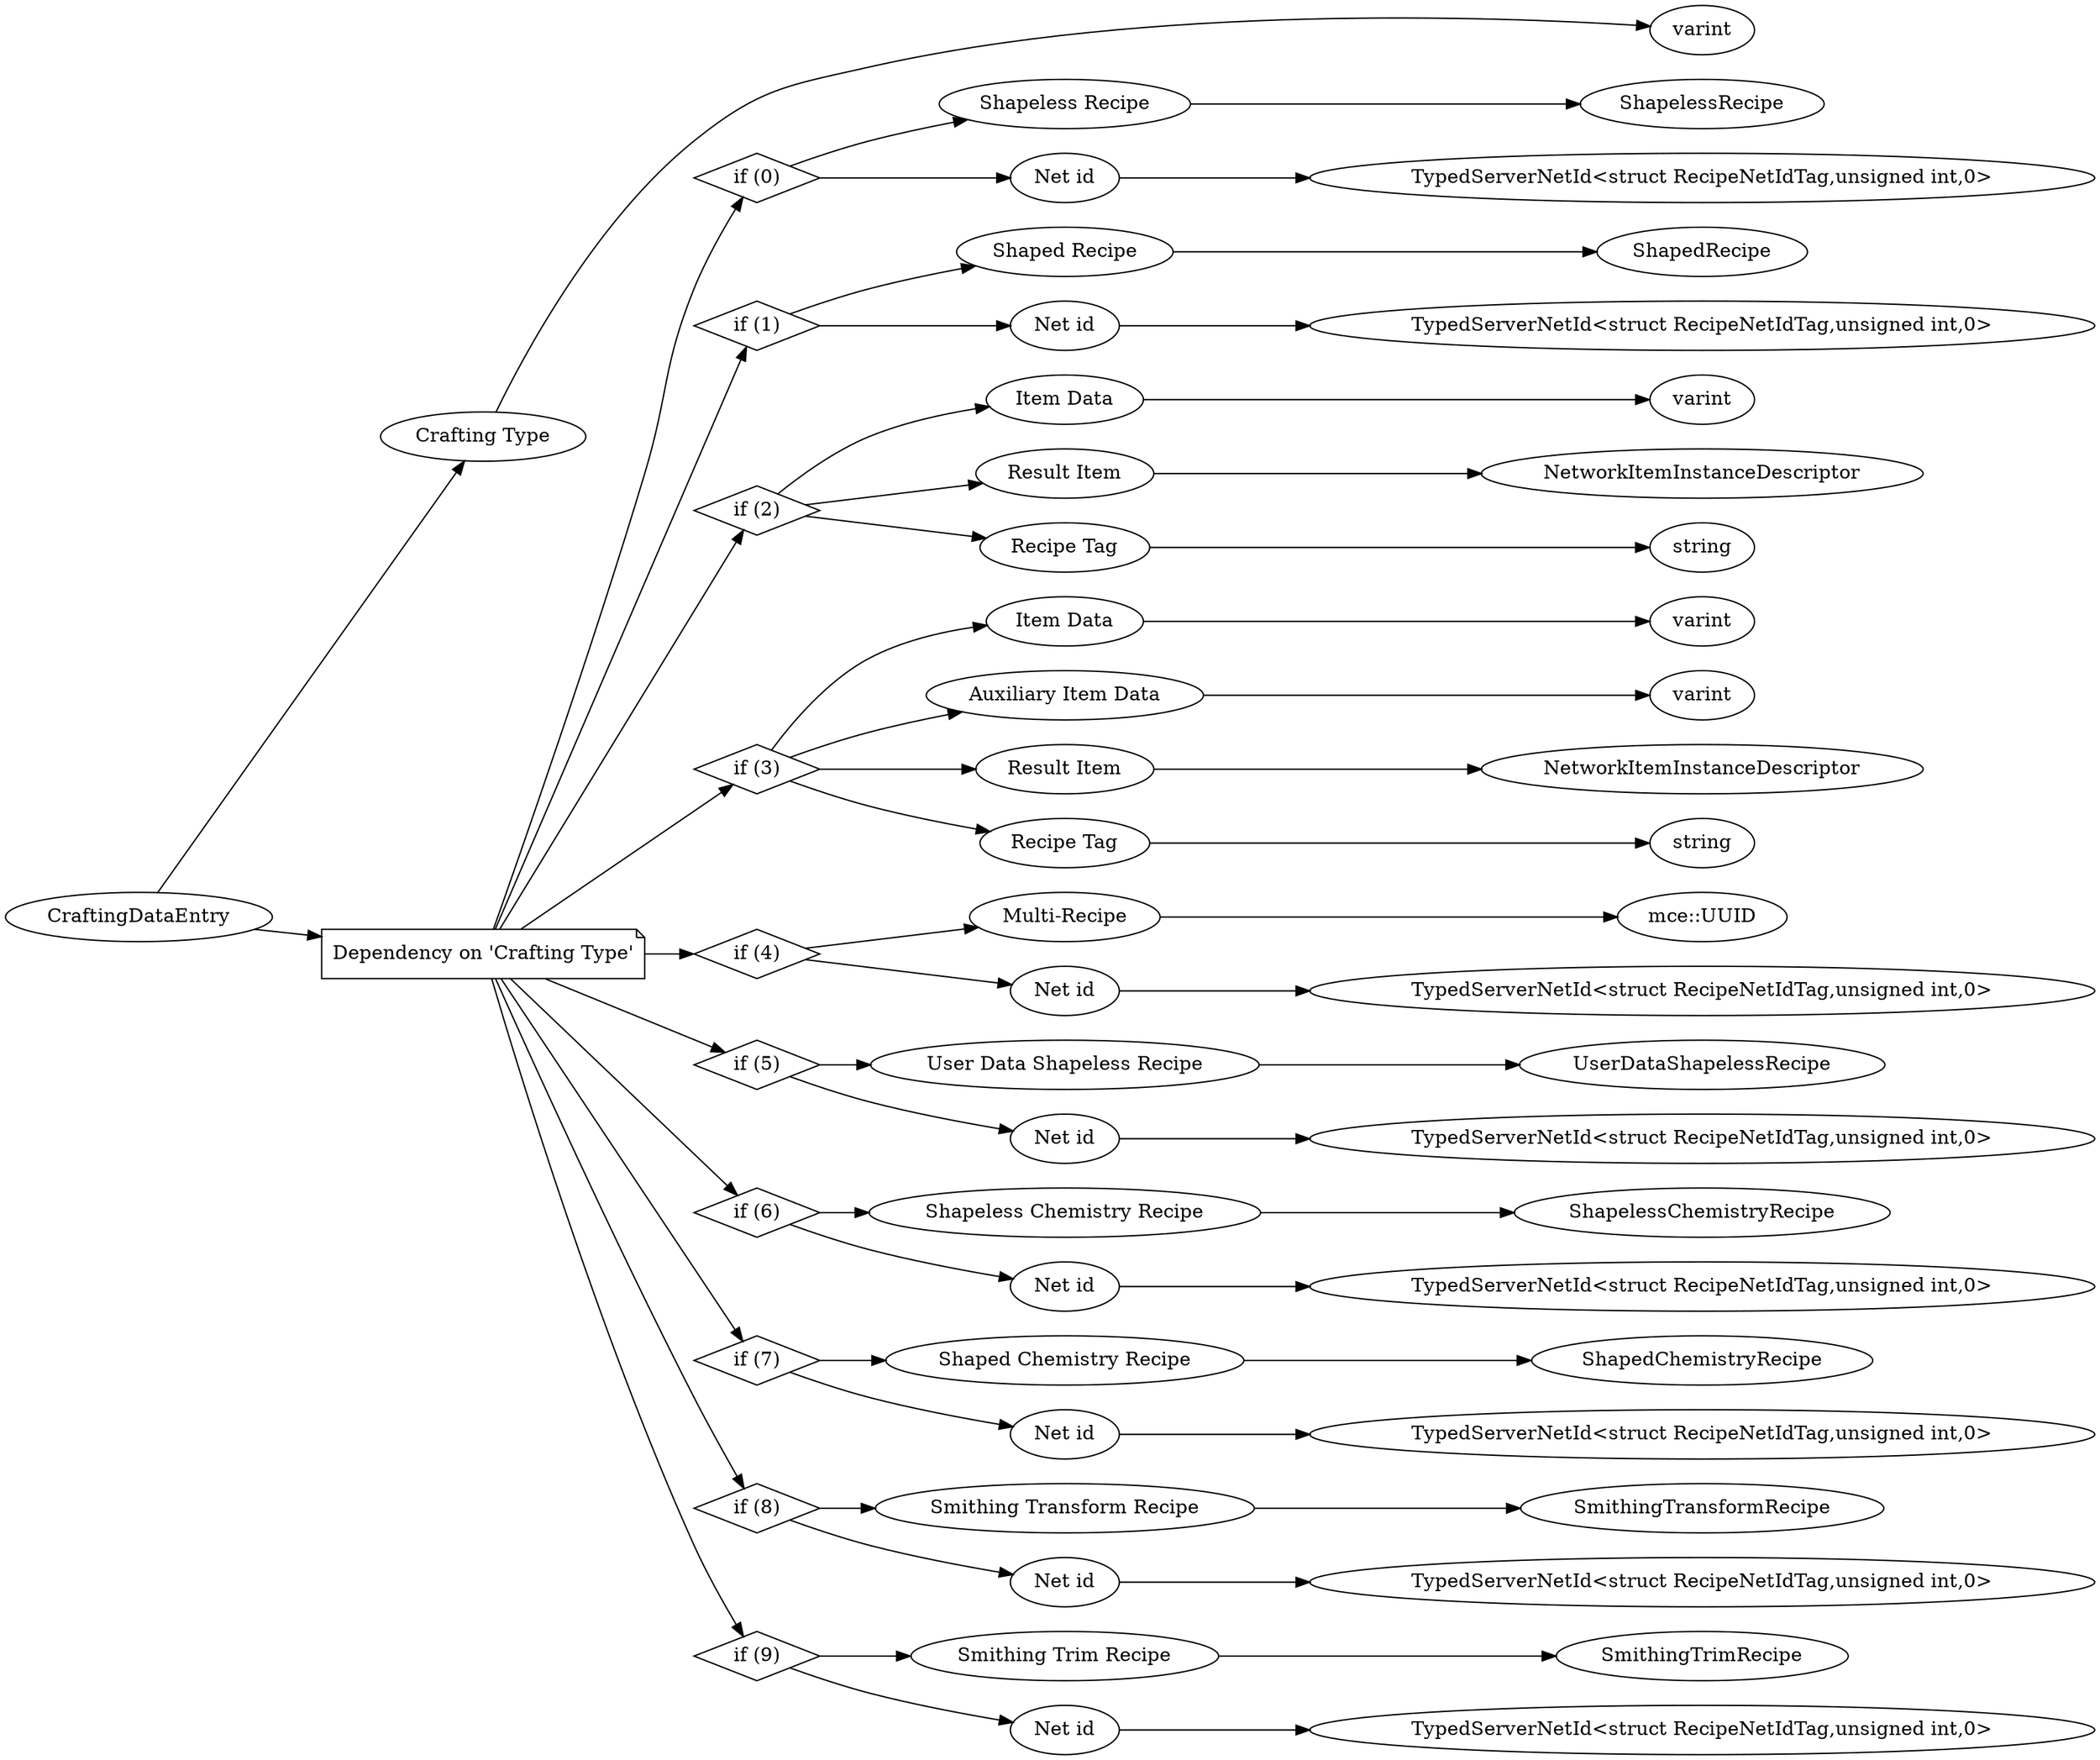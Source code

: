 digraph "CraftingDataEntry" {
rankdir = LR
1
1 -> 2
2 -> 3
1 -> 4
4 -> 5
5 -> 6
6 -> 7
5 -> 8
8 -> 9
4 -> 10
10 -> 11
11 -> 12
10 -> 13
13 -> 14
4 -> 15
15 -> 16
16 -> 17
15 -> 18
18 -> 19
15 -> 20
20 -> 21
4 -> 22
22 -> 23
23 -> 24
22 -> 25
25 -> 26
22 -> 27
27 -> 28
22 -> 29
29 -> 30
4 -> 31
31 -> 32
32 -> 33
31 -> 34
34 -> 35
4 -> 36
36 -> 37
37 -> 38
36 -> 39
39 -> 40
4 -> 41
41 -> 42
42 -> 43
41 -> 44
44 -> 45
4 -> 46
46 -> 47
47 -> 48
46 -> 49
49 -> 50
4 -> 51
51 -> 52
52 -> 53
51 -> 54
54 -> 55
4 -> 56
56 -> 57
57 -> 58
56 -> 59
59 -> 60

1 [label="CraftingDataEntry",comment="name: \"CraftingDataEntry\", typeName: \"\", id: 1, branchId: 0, recurseId: -1, attributes: 0, notes: \"\""];
2 [label="Crafting Type",comment="name: \"Crafting Type\", typeName: \"\", id: 2, branchId: 0, recurseId: -1, attributes: 0, notes: \"\""];
3 [label="varint",comment="name: \"varint\", typeName: \"\", id: 3, branchId: 0, recurseId: -1, attributes: 512, notes: \"\""];
4 [label="Dependency on 'Crafting Type'",shape=note,comment="name: \"Dependency on 'Crafting Type'\", typeName: \"\", id: 4, branchId: 0, recurseId: -1, attributes: 2, notes: \"\""];
5 [label="if (0)",shape=diamond,comment="name: \"if (0)\", typeName: \"\", id: 5, branchId: 0, recurseId: -1, attributes: 4, notes: \"\""];
6 [label="Shapeless Recipe",comment="name: \"Shapeless Recipe\", typeName: \"\", id: 6, branchId: 0, recurseId: -1, attributes: 256, notes: \"\""];
7 [label="ShapelessRecipe",comment="name: \"ShapelessRecipe\", typeName: \"\", id: 7, branchId: 0, recurseId: -1, attributes: 512, notes: \"\""];
8 [label="Net id",comment="name: \"Net id\", typeName: \"\", id: 8, branchId: 0, recurseId: -1, attributes: 256, notes: \"\""];
9 [label="TypedServerNetId<struct RecipeNetIdTag,unsigned int,0>",comment="name: \"TypedServerNetId<struct RecipeNetIdTag,unsigned int,0>\", typeName: \"\", id: 9, branchId: 0, recurseId: -1, attributes: 512, notes: \"\""];
10 [label="if (1)",shape=diamond,comment="name: \"if (1)\", typeName: \"\", id: 10, branchId: 1, recurseId: -1, attributes: 4, notes: \"\""];
11 [label="Shaped Recipe",comment="name: \"Shaped Recipe\", typeName: \"\", id: 11, branchId: 0, recurseId: -1, attributes: 256, notes: \"\""];
12 [label="ShapedRecipe",comment="name: \"ShapedRecipe\", typeName: \"\", id: 12, branchId: 0, recurseId: -1, attributes: 512, notes: \"\""];
13 [label="Net id",comment="name: \"Net id\", typeName: \"\", id: 13, branchId: 0, recurseId: -1, attributes: 256, notes: \"\""];
14 [label="TypedServerNetId<struct RecipeNetIdTag,unsigned int,0>",comment="name: \"TypedServerNetId<struct RecipeNetIdTag,unsigned int,0>\", typeName: \"\", id: 14, branchId: 0, recurseId: -1, attributes: 512, notes: \"\""];
15 [label="if (2)",shape=diamond,comment="name: \"if (2)\", typeName: \"\", id: 15, branchId: 2, recurseId: -1, attributes: 4, notes: \"\""];
16 [label="Item Data",comment="name: \"Item Data\", typeName: \"\", id: 16, branchId: 0, recurseId: -1, attributes: 0, notes: \"\""];
17 [label="varint",comment="name: \"varint\", typeName: \"\", id: 17, branchId: 0, recurseId: -1, attributes: 512, notes: \"\""];
18 [label="Result Item",comment="name: \"Result Item\", typeName: \"\", id: 18, branchId: 0, recurseId: -1, attributes: 256, notes: \"\""];
19 [label="NetworkItemInstanceDescriptor",comment="name: \"NetworkItemInstanceDescriptor\", typeName: \"\", id: 19, branchId: 0, recurseId: -1, attributes: 512, notes: \"\""];
20 [label="Recipe Tag",comment="name: \"Recipe Tag\", typeName: \"\", id: 20, branchId: 0, recurseId: -1, attributes: 0, notes: \"Available ones: crafting_table, cartography_table, stonecutter, furnace, blast_furnace, smoker, campfire\""];
21 [label="string",comment="name: \"string\", typeName: \"\", id: 21, branchId: 0, recurseId: -1, attributes: 512, notes: \"\""];
22 [label="if (3)",shape=diamond,comment="name: \"if (3)\", typeName: \"\", id: 22, branchId: 3, recurseId: -1, attributes: 4, notes: \"\""];
23 [label="Item Data",comment="name: \"Item Data\", typeName: \"\", id: 23, branchId: 0, recurseId: -1, attributes: 0, notes: \"\""];
24 [label="varint",comment="name: \"varint\", typeName: \"\", id: 24, branchId: 0, recurseId: -1, attributes: 512, notes: \"\""];
25 [label="Auxiliary Item Data",comment="name: \"Auxiliary Item Data\", typeName: \"\", id: 25, branchId: 0, recurseId: -1, attributes: 0, notes: \"\""];
26 [label="varint",comment="name: \"varint\", typeName: \"\", id: 26, branchId: 0, recurseId: -1, attributes: 512, notes: \"\""];
27 [label="Result Item",comment="name: \"Result Item\", typeName: \"\", id: 27, branchId: 0, recurseId: -1, attributes: 256, notes: \"\""];
28 [label="NetworkItemInstanceDescriptor",comment="name: \"NetworkItemInstanceDescriptor\", typeName: \"\", id: 28, branchId: 0, recurseId: -1, attributes: 512, notes: \"\""];
29 [label="Recipe Tag",comment="name: \"Recipe Tag\", typeName: \"\", id: 29, branchId: 0, recurseId: -1, attributes: 0, notes: \"Available ones: crafting_table, cartography_table, stonecutter, furnace, blast_furnace, smoker, campfire\""];
30 [label="string",comment="name: \"string\", typeName: \"\", id: 30, branchId: 0, recurseId: -1, attributes: 512, notes: \"\""];
31 [label="if (4)",shape=diamond,comment="name: \"if (4)\", typeName: \"\", id: 31, branchId: 4, recurseId: -1, attributes: 4, notes: \"\""];
32 [label="Multi-Recipe",comment="name: \"Multi-Recipe\", typeName: \"\", id: 32, branchId: 0, recurseId: -1, attributes: 256, notes: \"\""];
33 [label="mce::UUID",comment="name: \"mce::UUID\", typeName: \"\", id: 33, branchId: 0, recurseId: -1, attributes: 512, notes: \"\""];
34 [label="Net id",comment="name: \"Net id\", typeName: \"\", id: 34, branchId: 0, recurseId: -1, attributes: 256, notes: \"\""];
35 [label="TypedServerNetId<struct RecipeNetIdTag,unsigned int,0>",comment="name: \"TypedServerNetId<struct RecipeNetIdTag,unsigned int,0>\", typeName: \"\", id: 35, branchId: 0, recurseId: -1, attributes: 512, notes: \"\""];
36 [label="if (5)",shape=diamond,comment="name: \"if (5)\", typeName: \"\", id: 36, branchId: 5, recurseId: -1, attributes: 4, notes: \"\""];
37 [label="User Data Shapeless Recipe",comment="name: \"User Data Shapeless Recipe\", typeName: \"\", id: 37, branchId: 0, recurseId: -1, attributes: 256, notes: \"\""];
38 [label="UserDataShapelessRecipe",comment="name: \"UserDataShapelessRecipe\", typeName: \"\", id: 38, branchId: 0, recurseId: -1, attributes: 512, notes: \"\""];
39 [label="Net id",comment="name: \"Net id\", typeName: \"\", id: 39, branchId: 0, recurseId: -1, attributes: 256, notes: \"\""];
40 [label="TypedServerNetId<struct RecipeNetIdTag,unsigned int,0>",comment="name: \"TypedServerNetId<struct RecipeNetIdTag,unsigned int,0>\", typeName: \"\", id: 40, branchId: 0, recurseId: -1, attributes: 512, notes: \"\""];
41 [label="if (6)",shape=diamond,comment="name: \"if (6)\", typeName: \"\", id: 41, branchId: 6, recurseId: -1, attributes: 4, notes: \"\""];
42 [label="Shapeless Chemistry Recipe",comment="name: \"Shapeless Chemistry Recipe\", typeName: \"\", id: 42, branchId: 0, recurseId: -1, attributes: 256, notes: \"\""];
43 [label="ShapelessChemistryRecipe",comment="name: \"ShapelessChemistryRecipe\", typeName: \"\", id: 43, branchId: 0, recurseId: -1, attributes: 512, notes: \"\""];
44 [label="Net id",comment="name: \"Net id\", typeName: \"\", id: 44, branchId: 0, recurseId: -1, attributes: 256, notes: \"\""];
45 [label="TypedServerNetId<struct RecipeNetIdTag,unsigned int,0>",comment="name: \"TypedServerNetId<struct RecipeNetIdTag,unsigned int,0>\", typeName: \"\", id: 45, branchId: 0, recurseId: -1, attributes: 512, notes: \"\""];
46 [label="if (7)",shape=diamond,comment="name: \"if (7)\", typeName: \"\", id: 46, branchId: 7, recurseId: -1, attributes: 4, notes: \"\""];
47 [label="Shaped Chemistry Recipe",comment="name: \"Shaped Chemistry Recipe\", typeName: \"\", id: 47, branchId: 0, recurseId: -1, attributes: 256, notes: \"\""];
48 [label="ShapedChemistryRecipe",comment="name: \"ShapedChemistryRecipe\", typeName: \"\", id: 48, branchId: 0, recurseId: -1, attributes: 512, notes: \"\""];
49 [label="Net id",comment="name: \"Net id\", typeName: \"\", id: 49, branchId: 0, recurseId: -1, attributes: 256, notes: \"\""];
50 [label="TypedServerNetId<struct RecipeNetIdTag,unsigned int,0>",comment="name: \"TypedServerNetId<struct RecipeNetIdTag,unsigned int,0>\", typeName: \"\", id: 50, branchId: 0, recurseId: -1, attributes: 512, notes: \"\""];
51 [label="if (8)",shape=diamond,comment="name: \"if (8)\", typeName: \"\", id: 51, branchId: 8, recurseId: -1, attributes: 4, notes: \"\""];
52 [label="Smithing Transform Recipe",comment="name: \"Smithing Transform Recipe\", typeName: \"\", id: 52, branchId: 0, recurseId: -1, attributes: 256, notes: \"\""];
53 [label="SmithingTransformRecipe",comment="name: \"SmithingTransformRecipe\", typeName: \"\", id: 53, branchId: 0, recurseId: -1, attributes: 512, notes: \"\""];
54 [label="Net id",comment="name: \"Net id\", typeName: \"\", id: 54, branchId: 0, recurseId: -1, attributes: 256, notes: \"\""];
55 [label="TypedServerNetId<struct RecipeNetIdTag,unsigned int,0>",comment="name: \"TypedServerNetId<struct RecipeNetIdTag,unsigned int,0>\", typeName: \"\", id: 55, branchId: 0, recurseId: -1, attributes: 512, notes: \"\""];
56 [label="if (9)",shape=diamond,comment="name: \"if (9)\", typeName: \"\", id: 56, branchId: 9, recurseId: -1, attributes: 4, notes: \"\""];
57 [label="Smithing Trim Recipe",comment="name: \"Smithing Trim Recipe\", typeName: \"\", id: 57, branchId: 0, recurseId: -1, attributes: 256, notes: \"\""];
58 [label="SmithingTrimRecipe",comment="name: \"SmithingTrimRecipe\", typeName: \"\", id: 58, branchId: 0, recurseId: -1, attributes: 512, notes: \"\""];
59 [label="Net id",comment="name: \"Net id\", typeName: \"\", id: 59, branchId: 0, recurseId: -1, attributes: 256, notes: \"\""];
60 [label="TypedServerNetId<struct RecipeNetIdTag,unsigned int,0>",comment="name: \"TypedServerNetId<struct RecipeNetIdTag,unsigned int,0>\", typeName: \"\", id: 60, branchId: 0, recurseId: -1, attributes: 512, notes: \"\""];
{ rank = max;3;7;9;12;14;17;19;21;24;26;28;30;33;35;38;40;43;45;48;50;53;55;58;60}

}
